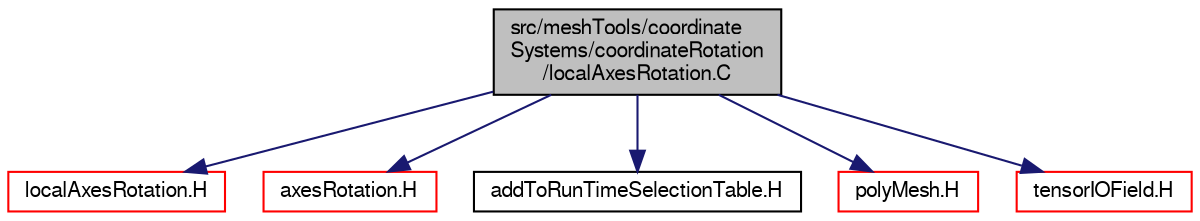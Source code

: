 digraph "src/meshTools/coordinateSystems/coordinateRotation/localAxesRotation.C"
{
  bgcolor="transparent";
  edge [fontname="FreeSans",fontsize="10",labelfontname="FreeSans",labelfontsize="10"];
  node [fontname="FreeSans",fontsize="10",shape=record];
  Node0 [label="src/meshTools/coordinate\lSystems/coordinateRotation\l/localAxesRotation.C",height=0.2,width=0.4,color="black", fillcolor="grey75", style="filled", fontcolor="black"];
  Node0 -> Node1 [color="midnightblue",fontsize="10",style="solid",fontname="FreeSans"];
  Node1 [label="localAxesRotation.H",height=0.2,width=0.4,color="red",URL="$a07508.html"];
  Node0 -> Node222 [color="midnightblue",fontsize="10",style="solid",fontname="FreeSans"];
  Node222 [label="axesRotation.H",height=0.2,width=0.4,color="red",URL="$a07487.html"];
  Node0 -> Node223 [color="midnightblue",fontsize="10",style="solid",fontname="FreeSans"];
  Node223 [label="addToRunTimeSelectionTable.H",height=0.2,width=0.4,color="black",URL="$a09263.html",tooltip="Macros for easy insertion into run-time selection tables. "];
  Node0 -> Node131 [color="midnightblue",fontsize="10",style="solid",fontname="FreeSans"];
  Node131 [label="polyMesh.H",height=0.2,width=0.4,color="red",URL="$a11630.html"];
  Node0 -> Node224 [color="midnightblue",fontsize="10",style="solid",fontname="FreeSans"];
  Node224 [label="tensorIOField.H",height=0.2,width=0.4,color="red",URL="$a09728.html"];
}
